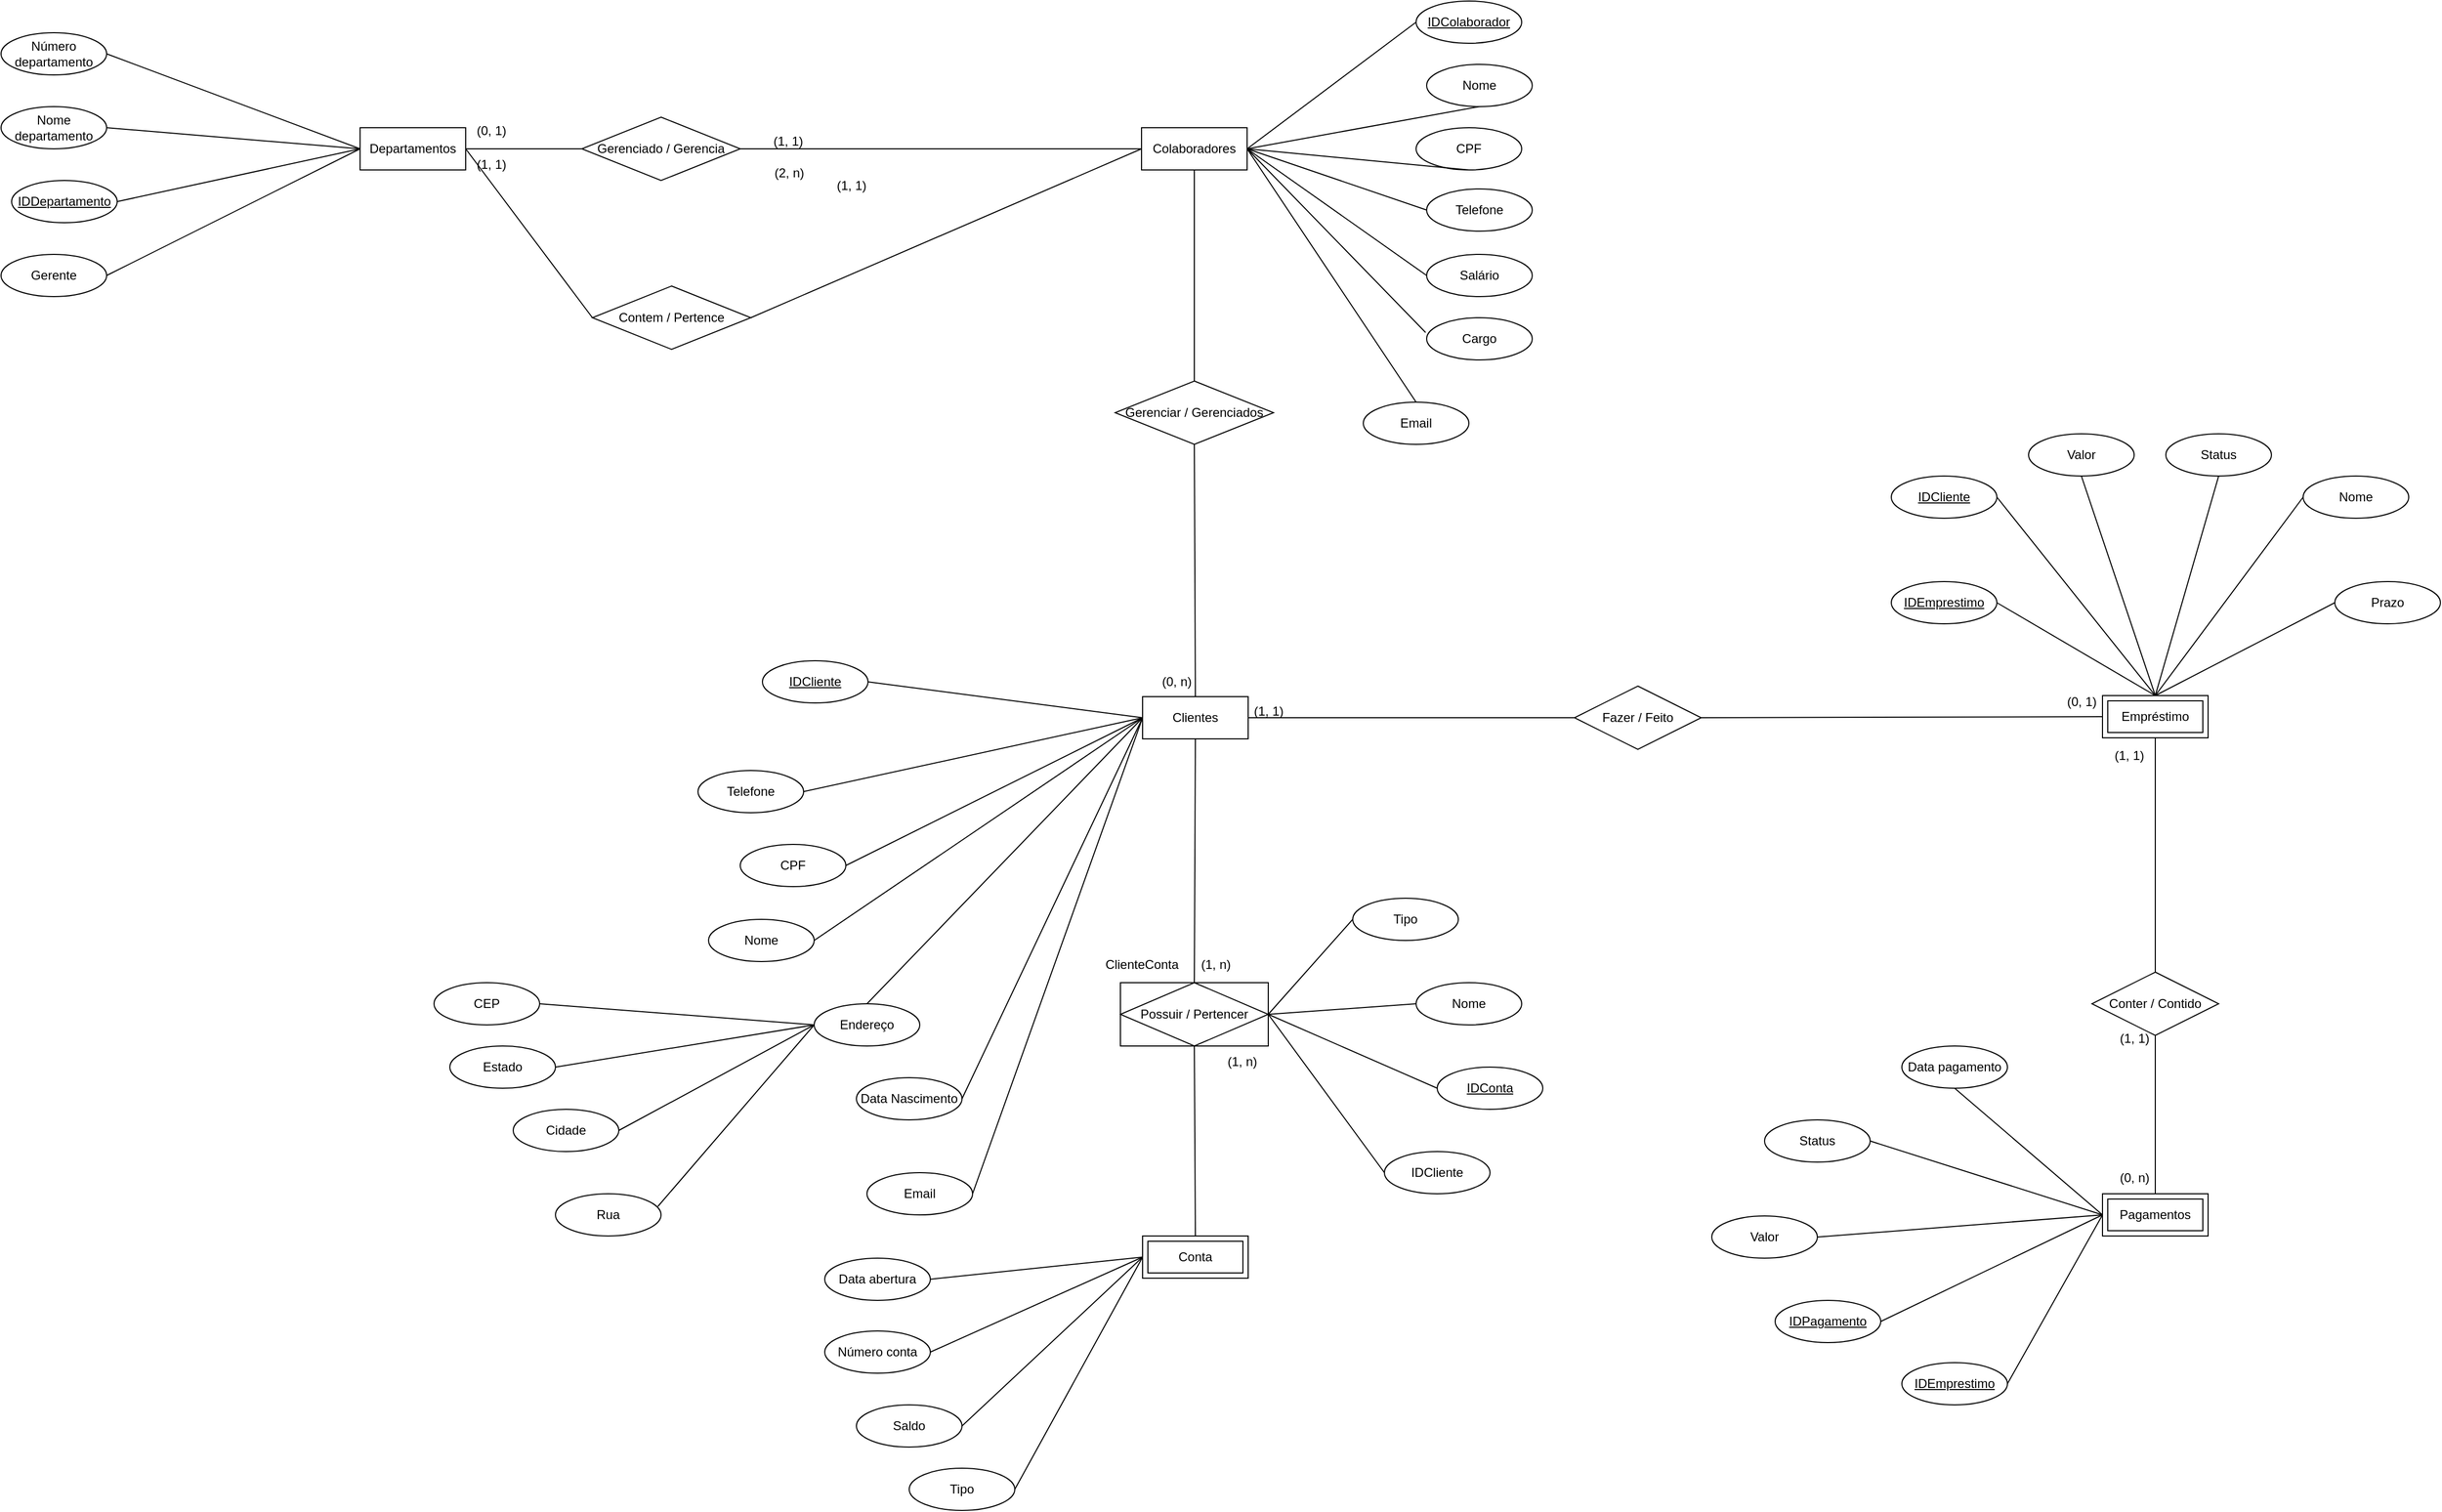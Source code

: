 <mxfile version="27.1.4">
  <diagram name="Página-1" id="Bx-78Z-xnegMuT8bLgUl">
    <mxGraphModel grid="1" page="1" gridSize="10" guides="1" tooltips="1" connect="1" arrows="1" fold="1" pageScale="1" pageWidth="1169" pageHeight="827" math="0" shadow="0">
      <root>
        <mxCell id="0" />
        <mxCell id="1" parent="0" />
        <mxCell id="CUGscK_CF5bCiDeowx8U-2" value="Departamentos" style="whiteSpace=wrap;html=1;align=center;" vertex="1" parent="1">
          <mxGeometry x="490" y="130" width="100" height="40" as="geometry" />
        </mxCell>
        <mxCell id="CUGscK_CF5bCiDeowx8U-3" value="Número departamento" style="ellipse;whiteSpace=wrap;html=1;align=center;" vertex="1" parent="1">
          <mxGeometry x="150" y="40" width="100" height="40" as="geometry" />
        </mxCell>
        <mxCell id="CUGscK_CF5bCiDeowx8U-7" value="" style="endArrow=none;html=1;rounded=0;exitX=1;exitY=0.5;exitDx=0;exitDy=0;entryX=0;entryY=0.5;entryDx=0;entryDy=0;" edge="1" parent="1" source="CUGscK_CF5bCiDeowx8U-3" target="CUGscK_CF5bCiDeowx8U-2">
          <mxGeometry relative="1" as="geometry">
            <mxPoint x="460" y="150" as="sourcePoint" />
            <mxPoint x="620" y="150" as="targetPoint" />
          </mxGeometry>
        </mxCell>
        <mxCell id="CUGscK_CF5bCiDeowx8U-8" value="Nome departamento" style="ellipse;whiteSpace=wrap;html=1;align=center;" vertex="1" parent="1">
          <mxGeometry x="150" y="110" width="100" height="40" as="geometry" />
        </mxCell>
        <mxCell id="CUGscK_CF5bCiDeowx8U-12" value="" style="endArrow=none;html=1;rounded=0;exitX=1;exitY=0.5;exitDx=0;exitDy=0;entryX=0;entryY=0.5;entryDx=0;entryDy=0;" edge="1" parent="1" source="CUGscK_CF5bCiDeowx8U-8" target="CUGscK_CF5bCiDeowx8U-2">
          <mxGeometry relative="1" as="geometry">
            <mxPoint x="460" y="150" as="sourcePoint" />
            <mxPoint x="620" y="150" as="targetPoint" />
          </mxGeometry>
        </mxCell>
        <mxCell id="CUGscK_CF5bCiDeowx8U-14" value="" style="endArrow=none;html=1;rounded=0;exitX=1;exitY=0.5;exitDx=0;exitDy=0;entryX=0;entryY=0.5;entryDx=0;entryDy=0;" edge="1" parent="1" source="CUGscK_CF5bCiDeowx8U-151" target="CUGscK_CF5bCiDeowx8U-2">
          <mxGeometry relative="1" as="geometry">
            <mxPoint x="250" y="200" as="sourcePoint" />
            <mxPoint x="620" y="150" as="targetPoint" />
          </mxGeometry>
        </mxCell>
        <mxCell id="CUGscK_CF5bCiDeowx8U-15" value="Gerente" style="ellipse;whiteSpace=wrap;html=1;align=center;" vertex="1" parent="1">
          <mxGeometry x="150" y="250" width="100" height="40" as="geometry" />
        </mxCell>
        <mxCell id="CUGscK_CF5bCiDeowx8U-16" value="" style="endArrow=none;html=1;rounded=0;exitX=1;exitY=0.5;exitDx=0;exitDy=0;entryX=0;entryY=0.5;entryDx=0;entryDy=0;" edge="1" parent="1" source="CUGscK_CF5bCiDeowx8U-15" target="CUGscK_CF5bCiDeowx8U-2">
          <mxGeometry relative="1" as="geometry">
            <mxPoint x="460" y="150" as="sourcePoint" />
            <mxPoint x="620" y="150" as="targetPoint" />
          </mxGeometry>
        </mxCell>
        <mxCell id="CUGscK_CF5bCiDeowx8U-19" value="" style="endArrow=none;html=1;rounded=0;exitX=1;exitY=0.5;exitDx=0;exitDy=0;entryX=0;entryY=0.5;entryDx=0;entryDy=0;" edge="1" parent="1" source="CUGscK_CF5bCiDeowx8U-2" target="CUGscK_CF5bCiDeowx8U-21">
          <mxGeometry relative="1" as="geometry">
            <mxPoint x="590" y="150" as="sourcePoint" />
            <mxPoint x="750" y="150" as="targetPoint" />
          </mxGeometry>
        </mxCell>
        <mxCell id="CUGscK_CF5bCiDeowx8U-20" value="(0, 1)" style="text;html=1;align=center;verticalAlign=middle;resizable=0;points=[];autosize=1;strokeColor=none;fillColor=none;" vertex="1" parent="1">
          <mxGeometry x="589" y="118" width="50" height="30" as="geometry" />
        </mxCell>
        <mxCell id="CUGscK_CF5bCiDeowx8U-21" value="Gerenciado / Gerencia" style="shape=rhombus;perimeter=rhombusPerimeter;whiteSpace=wrap;html=1;align=center;" vertex="1" parent="1">
          <mxGeometry x="700" y="120" width="150" height="60" as="geometry" />
        </mxCell>
        <mxCell id="CUGscK_CF5bCiDeowx8U-22" value="Colaboradores" style="whiteSpace=wrap;html=1;align=center;" vertex="1" parent="1">
          <mxGeometry x="1230" y="130" width="100" height="40" as="geometry" />
        </mxCell>
        <mxCell id="CUGscK_CF5bCiDeowx8U-23" value="Contem / Pertence" style="shape=rhombus;perimeter=rhombusPerimeter;whiteSpace=wrap;html=1;align=center;" vertex="1" parent="1">
          <mxGeometry x="710" y="280" width="150" height="60" as="geometry" />
        </mxCell>
        <mxCell id="CUGscK_CF5bCiDeowx8U-24" value="" style="endArrow=none;html=1;rounded=0;entryX=0;entryY=0.5;entryDx=0;entryDy=0;exitX=1;exitY=0.5;exitDx=0;exitDy=0;" edge="1" parent="1" source="CUGscK_CF5bCiDeowx8U-2" target="CUGscK_CF5bCiDeowx8U-23">
          <mxGeometry relative="1" as="geometry">
            <mxPoint x="590" y="230" as="sourcePoint" />
            <mxPoint x="620" y="150" as="targetPoint" />
          </mxGeometry>
        </mxCell>
        <mxCell id="CUGscK_CF5bCiDeowx8U-25" value="" style="endArrow=none;html=1;rounded=0;entryX=0;entryY=0.5;entryDx=0;entryDy=0;exitX=1;exitY=0.5;exitDx=0;exitDy=0;" edge="1" parent="1" source="CUGscK_CF5bCiDeowx8U-23" target="CUGscK_CF5bCiDeowx8U-22">
          <mxGeometry relative="1" as="geometry">
            <mxPoint x="460" y="150" as="sourcePoint" />
            <mxPoint x="620" y="150" as="targetPoint" />
          </mxGeometry>
        </mxCell>
        <mxCell id="CUGscK_CF5bCiDeowx8U-27" value="" style="endArrow=none;html=1;rounded=0;exitX=1;exitY=0.5;exitDx=0;exitDy=0;entryX=0;entryY=0.5;entryDx=0;entryDy=0;" edge="1" parent="1" source="CUGscK_CF5bCiDeowx8U-21" target="CUGscK_CF5bCiDeowx8U-22">
          <mxGeometry relative="1" as="geometry">
            <mxPoint x="730" y="60" as="sourcePoint" />
            <mxPoint x="890" y="60" as="targetPoint" />
          </mxGeometry>
        </mxCell>
        <mxCell id="CUGscK_CF5bCiDeowx8U-28" value="(1, 1)" style="text;html=1;align=center;verticalAlign=middle;resizable=0;points=[];autosize=1;strokeColor=none;fillColor=none;" vertex="1" parent="1">
          <mxGeometry x="589" y="150" width="50" height="30" as="geometry" />
        </mxCell>
        <mxCell id="CUGscK_CF5bCiDeowx8U-29" value="(1, 1)" style="text;html=1;align=center;verticalAlign=middle;resizable=0;points=[];autosize=1;strokeColor=none;fillColor=none;" vertex="1" parent="1">
          <mxGeometry x="870" y="128" width="50" height="30" as="geometry" />
        </mxCell>
        <mxCell id="CUGscK_CF5bCiDeowx8U-30" value="(2, n)" style="text;html=1;align=center;verticalAlign=middle;resizable=0;points=[];autosize=1;strokeColor=none;fillColor=none;" vertex="1" parent="1">
          <mxGeometry x="871" y="158" width="50" height="30" as="geometry" />
        </mxCell>
        <mxCell id="CUGscK_CF5bCiDeowx8U-31" value="Email" style="ellipse;whiteSpace=wrap;html=1;align=center;" vertex="1" parent="1">
          <mxGeometry x="1440" y="390" width="100" height="40" as="geometry" />
        </mxCell>
        <mxCell id="CUGscK_CF5bCiDeowx8U-32" value="Cargo" style="ellipse;whiteSpace=wrap;html=1;align=center;" vertex="1" parent="1">
          <mxGeometry x="1500" y="310" width="100" height="40" as="geometry" />
        </mxCell>
        <mxCell id="CUGscK_CF5bCiDeowx8U-33" value="Salário" style="ellipse;whiteSpace=wrap;html=1;align=center;" vertex="1" parent="1">
          <mxGeometry x="1500" y="250" width="100" height="40" as="geometry" />
        </mxCell>
        <mxCell id="CUGscK_CF5bCiDeowx8U-34" value="Telefone" style="ellipse;whiteSpace=wrap;html=1;align=center;" vertex="1" parent="1">
          <mxGeometry x="1500" y="188" width="100" height="40" as="geometry" />
        </mxCell>
        <mxCell id="CUGscK_CF5bCiDeowx8U-35" value="CPF" style="ellipse;whiteSpace=wrap;html=1;align=center;" vertex="1" parent="1">
          <mxGeometry x="1490" y="130" width="100" height="40" as="geometry" />
        </mxCell>
        <mxCell id="CUGscK_CF5bCiDeowx8U-36" value="Nome" style="ellipse;whiteSpace=wrap;html=1;align=center;" vertex="1" parent="1">
          <mxGeometry x="1500" y="70" width="100" height="40" as="geometry" />
        </mxCell>
        <mxCell id="CUGscK_CF5bCiDeowx8U-39" value="" style="endArrow=none;html=1;rounded=0;exitX=0.5;exitY=1;exitDx=0;exitDy=0;entryX=1;entryY=0.5;entryDx=0;entryDy=0;" edge="1" parent="1" source="CUGscK_CF5bCiDeowx8U-36" target="CUGscK_CF5bCiDeowx8U-22">
          <mxGeometry relative="1" as="geometry">
            <mxPoint x="990" y="360" as="sourcePoint" />
            <mxPoint x="1150" y="360" as="targetPoint" />
          </mxGeometry>
        </mxCell>
        <mxCell id="CUGscK_CF5bCiDeowx8U-40" value="" style="endArrow=none;html=1;rounded=0;exitX=0.5;exitY=1;exitDx=0;exitDy=0;entryX=1;entryY=0.5;entryDx=0;entryDy=0;" edge="1" parent="1" source="CUGscK_CF5bCiDeowx8U-35" target="CUGscK_CF5bCiDeowx8U-22">
          <mxGeometry relative="1" as="geometry">
            <mxPoint x="890" y="350" as="sourcePoint" />
            <mxPoint x="1050" y="350" as="targetPoint" />
          </mxGeometry>
        </mxCell>
        <mxCell id="CUGscK_CF5bCiDeowx8U-41" value="" style="endArrow=none;html=1;rounded=0;exitX=0;exitY=0.5;exitDx=0;exitDy=0;entryX=1;entryY=0.5;entryDx=0;entryDy=0;" edge="1" parent="1" source="CUGscK_CF5bCiDeowx8U-34" target="CUGscK_CF5bCiDeowx8U-22">
          <mxGeometry relative="1" as="geometry">
            <mxPoint x="860" y="340" as="sourcePoint" />
            <mxPoint x="1020" y="340" as="targetPoint" />
          </mxGeometry>
        </mxCell>
        <mxCell id="CUGscK_CF5bCiDeowx8U-42" value="" style="endArrow=none;html=1;rounded=0;exitX=0;exitY=0.5;exitDx=0;exitDy=0;entryX=1;entryY=0.5;entryDx=0;entryDy=0;" edge="1" parent="1" source="CUGscK_CF5bCiDeowx8U-33" target="CUGscK_CF5bCiDeowx8U-22">
          <mxGeometry relative="1" as="geometry">
            <mxPoint x="900" y="350" as="sourcePoint" />
            <mxPoint x="1060" y="350" as="targetPoint" />
          </mxGeometry>
        </mxCell>
        <mxCell id="CUGscK_CF5bCiDeowx8U-43" value="" style="endArrow=none;html=1;rounded=0;exitX=-0.01;exitY=0.35;exitDx=0;exitDy=0;exitPerimeter=0;entryX=1;entryY=0.5;entryDx=0;entryDy=0;" edge="1" parent="1" source="CUGscK_CF5bCiDeowx8U-32" target="CUGscK_CF5bCiDeowx8U-22">
          <mxGeometry relative="1" as="geometry">
            <mxPoint x="890" y="350" as="sourcePoint" />
            <mxPoint x="1050" y="350" as="targetPoint" />
          </mxGeometry>
        </mxCell>
        <mxCell id="CUGscK_CF5bCiDeowx8U-44" value="" style="endArrow=none;html=1;rounded=0;exitX=1;exitY=0.5;exitDx=0;exitDy=0;entryX=0.5;entryY=0;entryDx=0;entryDy=0;" edge="1" parent="1" source="CUGscK_CF5bCiDeowx8U-22" target="CUGscK_CF5bCiDeowx8U-31">
          <mxGeometry relative="1" as="geometry">
            <mxPoint x="870" y="350" as="sourcePoint" />
            <mxPoint x="1030" y="350" as="targetPoint" />
          </mxGeometry>
        </mxCell>
        <mxCell id="CUGscK_CF5bCiDeowx8U-47" value="Gerenciar / Gerenciados" style="shape=rhombus;perimeter=rhombusPerimeter;whiteSpace=wrap;html=1;align=center;" vertex="1" parent="1">
          <mxGeometry x="1205" y="370" width="150" height="60" as="geometry" />
        </mxCell>
        <mxCell id="CUGscK_CF5bCiDeowx8U-50" value="Clientes" style="whiteSpace=wrap;html=1;align=center;" vertex="1" parent="1">
          <mxGeometry x="1231" y="669" width="100" height="40" as="geometry" />
        </mxCell>
        <mxCell id="CUGscK_CF5bCiDeowx8U-53" value="" style="endArrow=none;html=1;rounded=0;exitX=0.5;exitY=1;exitDx=0;exitDy=0;entryX=0.5;entryY=0;entryDx=0;entryDy=0;" edge="1" parent="1" source="CUGscK_CF5bCiDeowx8U-47" target="CUGscK_CF5bCiDeowx8U-50">
          <mxGeometry relative="1" as="geometry">
            <mxPoint x="790" y="650" as="sourcePoint" />
            <mxPoint x="950" y="650" as="targetPoint" />
          </mxGeometry>
        </mxCell>
        <mxCell id="CUGscK_CF5bCiDeowx8U-54" value="(1, 1)" style="text;html=1;align=center;verticalAlign=middle;resizable=0;points=[];autosize=1;strokeColor=none;fillColor=none;" vertex="1" parent="1">
          <mxGeometry x="930" y="170" width="50" height="30" as="geometry" />
        </mxCell>
        <mxCell id="CUGscK_CF5bCiDeowx8U-55" value="(0, n)" style="text;html=1;align=center;verticalAlign=middle;resizable=0;points=[];autosize=1;strokeColor=none;fillColor=none;" vertex="1" parent="1">
          <mxGeometry x="1238" y="640" width="50" height="30" as="geometry" />
        </mxCell>
        <mxCell id="CUGscK_CF5bCiDeowx8U-58" value="Email" style="ellipse;whiteSpace=wrap;html=1;align=center;" vertex="1" parent="1">
          <mxGeometry x="970" y="1120" width="100" height="40" as="geometry" />
        </mxCell>
        <mxCell id="CUGscK_CF5bCiDeowx8U-59" value="Data Nascimento" style="ellipse;whiteSpace=wrap;html=1;align=center;" vertex="1" parent="1">
          <mxGeometry x="960" y="1030" width="100" height="40" as="geometry" />
        </mxCell>
        <mxCell id="CUGscK_CF5bCiDeowx8U-60" value="Endereço" style="ellipse;whiteSpace=wrap;html=1;align=center;" vertex="1" parent="1">
          <mxGeometry x="920" y="960" width="100" height="40" as="geometry" />
        </mxCell>
        <mxCell id="CUGscK_CF5bCiDeowx8U-61" value="Telefone" style="ellipse;whiteSpace=wrap;html=1;align=center;" vertex="1" parent="1">
          <mxGeometry x="810" y="739" width="100" height="40" as="geometry" />
        </mxCell>
        <mxCell id="CUGscK_CF5bCiDeowx8U-62" value="CPF" style="ellipse;whiteSpace=wrap;html=1;align=center;" vertex="1" parent="1">
          <mxGeometry x="850" y="809" width="100" height="40" as="geometry" />
        </mxCell>
        <mxCell id="CUGscK_CF5bCiDeowx8U-63" value="Nome" style="ellipse;whiteSpace=wrap;html=1;align=center;" vertex="1" parent="1">
          <mxGeometry x="820" y="880" width="100" height="40" as="geometry" />
        </mxCell>
        <mxCell id="CUGscK_CF5bCiDeowx8U-65" value="" style="endArrow=none;html=1;rounded=0;exitX=1;exitY=0.5;exitDx=0;exitDy=0;entryX=0;entryY=0.5;entryDx=0;entryDy=0;" edge="1" parent="1" source="CUGscK_CF5bCiDeowx8U-61" target="CUGscK_CF5bCiDeowx8U-50">
          <mxGeometry relative="1" as="geometry">
            <mxPoint x="1100" y="749" as="sourcePoint" />
            <mxPoint x="1260" y="749" as="targetPoint" />
          </mxGeometry>
        </mxCell>
        <mxCell id="CUGscK_CF5bCiDeowx8U-66" value="" style="endArrow=none;html=1;rounded=0;entryX=0;entryY=0.5;entryDx=0;entryDy=0;exitX=1;exitY=0.5;exitDx=0;exitDy=0;" edge="1" parent="1" source="CUGscK_CF5bCiDeowx8U-62" target="CUGscK_CF5bCiDeowx8U-50">
          <mxGeometry relative="1" as="geometry">
            <mxPoint x="1100" y="749" as="sourcePoint" />
            <mxPoint x="1260" y="749" as="targetPoint" />
          </mxGeometry>
        </mxCell>
        <mxCell id="CUGscK_CF5bCiDeowx8U-67" value="" style="endArrow=none;html=1;rounded=0;exitX=1;exitY=0.5;exitDx=0;exitDy=0;entryX=0;entryY=0.5;entryDx=0;entryDy=0;" edge="1" parent="1" source="CUGscK_CF5bCiDeowx8U-63" target="CUGscK_CF5bCiDeowx8U-50">
          <mxGeometry relative="1" as="geometry">
            <mxPoint x="1100" y="749" as="sourcePoint" />
            <mxPoint x="1260" y="749" as="targetPoint" />
          </mxGeometry>
        </mxCell>
        <mxCell id="CUGscK_CF5bCiDeowx8U-69" value="" style="endArrow=none;html=1;rounded=0;exitX=0.5;exitY=0;exitDx=0;exitDy=0;entryX=0;entryY=0.5;entryDx=0;entryDy=0;" edge="1" parent="1" source="CUGscK_CF5bCiDeowx8U-60" target="CUGscK_CF5bCiDeowx8U-50">
          <mxGeometry relative="1" as="geometry">
            <mxPoint x="1100" y="749" as="sourcePoint" />
            <mxPoint x="1260" y="749" as="targetPoint" />
          </mxGeometry>
        </mxCell>
        <mxCell id="CUGscK_CF5bCiDeowx8U-71" value="CEP" style="ellipse;whiteSpace=wrap;html=1;align=center;" vertex="1" parent="1">
          <mxGeometry x="560" y="940" width="100" height="40" as="geometry" />
        </mxCell>
        <mxCell id="CUGscK_CF5bCiDeowx8U-73" value="Cidade" style="ellipse;whiteSpace=wrap;html=1;align=center;" vertex="1" parent="1">
          <mxGeometry x="635" y="1060" width="100" height="40" as="geometry" />
        </mxCell>
        <mxCell id="CUGscK_CF5bCiDeowx8U-74" value="Rua" style="ellipse;whiteSpace=wrap;html=1;align=center;" vertex="1" parent="1">
          <mxGeometry x="675" y="1140" width="100" height="40" as="geometry" />
        </mxCell>
        <mxCell id="CUGscK_CF5bCiDeowx8U-75" value="Estado" style="ellipse;whiteSpace=wrap;html=1;align=center;" vertex="1" parent="1">
          <mxGeometry x="575" y="1000" width="100" height="40" as="geometry" />
        </mxCell>
        <mxCell id="CUGscK_CF5bCiDeowx8U-77" value="" style="endArrow=none;html=1;rounded=0;entryX=0;entryY=0.5;entryDx=0;entryDy=0;exitX=1;exitY=0.5;exitDx=0;exitDy=0;" edge="1" parent="1" source="CUGscK_CF5bCiDeowx8U-71" target="CUGscK_CF5bCiDeowx8U-60">
          <mxGeometry relative="1" as="geometry">
            <mxPoint x="790" y="850" as="sourcePoint" />
            <mxPoint x="950" y="850" as="targetPoint" />
          </mxGeometry>
        </mxCell>
        <mxCell id="CUGscK_CF5bCiDeowx8U-78" value="" style="endArrow=none;html=1;rounded=0;entryX=0;entryY=0.5;entryDx=0;entryDy=0;exitX=1;exitY=0.5;exitDx=0;exitDy=0;" edge="1" parent="1" source="CUGscK_CF5bCiDeowx8U-75" target="CUGscK_CF5bCiDeowx8U-60">
          <mxGeometry relative="1" as="geometry">
            <mxPoint x="790" y="850" as="sourcePoint" />
            <mxPoint x="950" y="850" as="targetPoint" />
          </mxGeometry>
        </mxCell>
        <mxCell id="CUGscK_CF5bCiDeowx8U-79" value="" style="endArrow=none;html=1;rounded=0;exitX=1;exitY=0.5;exitDx=0;exitDy=0;entryX=0;entryY=0.5;entryDx=0;entryDy=0;" edge="1" parent="1" source="CUGscK_CF5bCiDeowx8U-73" target="CUGscK_CF5bCiDeowx8U-60">
          <mxGeometry relative="1" as="geometry">
            <mxPoint x="790" y="850" as="sourcePoint" />
            <mxPoint x="950" y="850" as="targetPoint" />
          </mxGeometry>
        </mxCell>
        <mxCell id="CUGscK_CF5bCiDeowx8U-80" value="" style="endArrow=none;html=1;rounded=0;entryX=0;entryY=0.5;entryDx=0;entryDy=0;exitX=0.97;exitY=0.3;exitDx=0;exitDy=0;exitPerimeter=0;" edge="1" parent="1" source="CUGscK_CF5bCiDeowx8U-74" target="CUGscK_CF5bCiDeowx8U-60">
          <mxGeometry relative="1" as="geometry">
            <mxPoint x="790" y="850" as="sourcePoint" />
            <mxPoint x="950" y="850" as="targetPoint" />
          </mxGeometry>
        </mxCell>
        <mxCell id="CUGscK_CF5bCiDeowx8U-82" value="" style="endArrow=none;html=1;rounded=0;entryX=0;entryY=0.5;entryDx=0;entryDy=0;exitX=1;exitY=0.5;exitDx=0;exitDy=0;" edge="1" parent="1" source="CUGscK_CF5bCiDeowx8U-22" target="CUGscK_CF5bCiDeowx8U-152">
          <mxGeometry relative="1" as="geometry">
            <mxPoint x="1120" y="150" as="sourcePoint" />
            <mxPoint x="1440" y="30" as="targetPoint" />
          </mxGeometry>
        </mxCell>
        <mxCell id="CUGscK_CF5bCiDeowx8U-83" value="" style="endArrow=none;html=1;rounded=0;exitX=0.5;exitY=1;exitDx=0;exitDy=0;entryX=0.5;entryY=0;entryDx=0;entryDy=0;" edge="1" parent="1" source="CUGscK_CF5bCiDeowx8U-22" target="CUGscK_CF5bCiDeowx8U-47">
          <mxGeometry relative="1" as="geometry">
            <mxPoint x="1100" y="400" as="sourcePoint" />
            <mxPoint x="1260" y="400" as="targetPoint" />
          </mxGeometry>
        </mxCell>
        <mxCell id="CUGscK_CF5bCiDeowx8U-86" value="" style="endArrow=none;html=1;rounded=0;exitX=1;exitY=0.5;exitDx=0;exitDy=0;entryX=0;entryY=0.5;entryDx=0;entryDy=0;" edge="1" parent="1" source="CUGscK_CF5bCiDeowx8U-59" target="CUGscK_CF5bCiDeowx8U-50">
          <mxGeometry relative="1" as="geometry">
            <mxPoint x="930" y="890" as="sourcePoint" />
            <mxPoint x="1090" y="890" as="targetPoint" />
          </mxGeometry>
        </mxCell>
        <mxCell id="CUGscK_CF5bCiDeowx8U-87" value="" style="endArrow=none;html=1;rounded=0;exitX=1;exitY=0.5;exitDx=0;exitDy=0;entryX=0;entryY=0.5;entryDx=0;entryDy=0;" edge="1" parent="1" source="CUGscK_CF5bCiDeowx8U-58" target="CUGscK_CF5bCiDeowx8U-50">
          <mxGeometry relative="1" as="geometry">
            <mxPoint x="1180" y="890" as="sourcePoint" />
            <mxPoint x="1340" y="890" as="targetPoint" />
          </mxGeometry>
        </mxCell>
        <mxCell id="CUGscK_CF5bCiDeowx8U-88" value="" style="endArrow=none;html=1;rounded=0;exitX=1;exitY=0.5;exitDx=0;exitDy=0;entryX=0;entryY=0.5;entryDx=0;entryDy=0;" edge="1" parent="1" source="CUGscK_CF5bCiDeowx8U-153" target="CUGscK_CF5bCiDeowx8U-50">
          <mxGeometry relative="1" as="geometry">
            <mxPoint x="990" y="630" as="sourcePoint" />
            <mxPoint x="1200" y="730" as="targetPoint" />
          </mxGeometry>
        </mxCell>
        <mxCell id="CUGscK_CF5bCiDeowx8U-89" value="Possuir / Pertencer" style="shape=associativeEntity;whiteSpace=wrap;html=1;align=center;" vertex="1" parent="1">
          <mxGeometry x="1210" y="940" width="140" height="60" as="geometry" />
        </mxCell>
        <mxCell id="CUGscK_CF5bCiDeowx8U-90" value="" style="endArrow=none;html=1;rounded=0;exitX=0.5;exitY=1;exitDx=0;exitDy=0;entryX=0.5;entryY=0;entryDx=0;entryDy=0;" edge="1" parent="1" source="CUGscK_CF5bCiDeowx8U-50" target="CUGscK_CF5bCiDeowx8U-89">
          <mxGeometry relative="1" as="geometry">
            <mxPoint x="1140" y="930" as="sourcePoint" />
            <mxPoint x="1300" y="930" as="targetPoint" />
          </mxGeometry>
        </mxCell>
        <mxCell id="CUGscK_CF5bCiDeowx8U-91" value="ClienteConta" style="text;html=1;align=center;verticalAlign=middle;resizable=0;points=[];autosize=1;strokeColor=none;fillColor=none;" vertex="1" parent="1">
          <mxGeometry x="1185" y="908" width="90" height="30" as="geometry" />
        </mxCell>
        <mxCell id="CUGscK_CF5bCiDeowx8U-92" value="(1, n)" style="text;html=1;align=center;verticalAlign=middle;resizable=0;points=[];autosize=1;strokeColor=none;fillColor=none;" vertex="1" parent="1">
          <mxGeometry x="1275" y="908" width="50" height="30" as="geometry" />
        </mxCell>
        <mxCell id="CUGscK_CF5bCiDeowx8U-93" value="Tipo" style="ellipse;whiteSpace=wrap;html=1;align=center;" vertex="1" parent="1">
          <mxGeometry x="1430" y="860" width="100" height="40" as="geometry" />
        </mxCell>
        <mxCell id="CUGscK_CF5bCiDeowx8U-94" value="Nome" style="ellipse;whiteSpace=wrap;html=1;align=center;" vertex="1" parent="1">
          <mxGeometry x="1490" y="940" width="100" height="40" as="geometry" />
        </mxCell>
        <mxCell id="CUGscK_CF5bCiDeowx8U-96" value="IDCliente" style="ellipse;whiteSpace=wrap;html=1;align=center;" vertex="1" parent="1">
          <mxGeometry x="1460" y="1100" width="100" height="40" as="geometry" />
        </mxCell>
        <mxCell id="CUGscK_CF5bCiDeowx8U-97" value="" style="endArrow=none;html=1;rounded=0;entryX=0;entryY=0.5;entryDx=0;entryDy=0;exitX=1;exitY=0.5;exitDx=0;exitDy=0;" edge="1" parent="1" source="CUGscK_CF5bCiDeowx8U-89" target="CUGscK_CF5bCiDeowx8U-93">
          <mxGeometry relative="1" as="geometry">
            <mxPoint x="1140" y="930" as="sourcePoint" />
            <mxPoint x="1300" y="930" as="targetPoint" />
          </mxGeometry>
        </mxCell>
        <mxCell id="CUGscK_CF5bCiDeowx8U-98" value="" style="endArrow=none;html=1;rounded=0;entryX=0;entryY=0.5;entryDx=0;entryDy=0;exitX=1;exitY=0.5;exitDx=0;exitDy=0;" edge="1" parent="1" source="CUGscK_CF5bCiDeowx8U-89" target="CUGscK_CF5bCiDeowx8U-94">
          <mxGeometry relative="1" as="geometry">
            <mxPoint x="1140" y="930" as="sourcePoint" />
            <mxPoint x="1300" y="930" as="targetPoint" />
          </mxGeometry>
        </mxCell>
        <mxCell id="CUGscK_CF5bCiDeowx8U-99" value="" style="endArrow=none;html=1;rounded=0;entryX=0;entryY=0.5;entryDx=0;entryDy=0;exitX=1;exitY=0.5;exitDx=0;exitDy=0;" edge="1" parent="1" source="CUGscK_CF5bCiDeowx8U-89" target="CUGscK_CF5bCiDeowx8U-154">
          <mxGeometry relative="1" as="geometry">
            <mxPoint x="1140" y="930" as="sourcePoint" />
            <mxPoint x="1490" y="1040" as="targetPoint" />
          </mxGeometry>
        </mxCell>
        <mxCell id="CUGscK_CF5bCiDeowx8U-100" value="" style="endArrow=none;html=1;rounded=0;entryX=0;entryY=0.5;entryDx=0;entryDy=0;exitX=1;exitY=0.5;exitDx=0;exitDy=0;" edge="1" parent="1" source="CUGscK_CF5bCiDeowx8U-89" target="CUGscK_CF5bCiDeowx8U-96">
          <mxGeometry relative="1" as="geometry">
            <mxPoint x="1140" y="930" as="sourcePoint" />
            <mxPoint x="1300" y="930" as="targetPoint" />
          </mxGeometry>
        </mxCell>
        <mxCell id="CUGscK_CF5bCiDeowx8U-101" value="(1, n)" style="text;html=1;align=center;verticalAlign=middle;resizable=0;points=[];autosize=1;strokeColor=none;fillColor=none;" vertex="1" parent="1">
          <mxGeometry x="1300" y="1000" width="50" height="30" as="geometry" />
        </mxCell>
        <mxCell id="CUGscK_CF5bCiDeowx8U-102" value="" style="endArrow=none;html=1;rounded=0;entryX=0.5;entryY=1;entryDx=0;entryDy=0;exitX=0.5;exitY=0;exitDx=0;exitDy=0;" edge="1" parent="1" source="CUGscK_CF5bCiDeowx8U-104" target="CUGscK_CF5bCiDeowx8U-89">
          <mxGeometry relative="1" as="geometry">
            <mxPoint x="1280" y="1120" as="sourcePoint" />
            <mxPoint x="1300" y="930" as="targetPoint" />
          </mxGeometry>
        </mxCell>
        <mxCell id="CUGscK_CF5bCiDeowx8U-104" value="Conta" style="shape=ext;margin=3;double=1;whiteSpace=wrap;html=1;align=center;" vertex="1" parent="1">
          <mxGeometry x="1231" y="1180" width="100" height="40" as="geometry" />
        </mxCell>
        <mxCell id="CUGscK_CF5bCiDeowx8U-105" value="Data abertura" style="ellipse;whiteSpace=wrap;html=1;align=center;" vertex="1" parent="1">
          <mxGeometry x="930" y="1201" width="100" height="40" as="geometry" />
        </mxCell>
        <mxCell id="CUGscK_CF5bCiDeowx8U-106" value="Número conta" style="ellipse;whiteSpace=wrap;html=1;align=center;" vertex="1" parent="1">
          <mxGeometry x="930" y="1270" width="100" height="40" as="geometry" />
        </mxCell>
        <mxCell id="CUGscK_CF5bCiDeowx8U-107" value="Saldo" style="ellipse;whiteSpace=wrap;html=1;align=center;" vertex="1" parent="1">
          <mxGeometry x="960" y="1340" width="100" height="40" as="geometry" />
        </mxCell>
        <mxCell id="CUGscK_CF5bCiDeowx8U-108" value="Tipo" style="ellipse;whiteSpace=wrap;html=1;align=center;" vertex="1" parent="1">
          <mxGeometry x="1010" y="1400" width="100" height="40" as="geometry" />
        </mxCell>
        <mxCell id="CUGscK_CF5bCiDeowx8U-109" value="" style="endArrow=none;html=1;rounded=0;entryX=0;entryY=0.5;entryDx=0;entryDy=0;exitX=1;exitY=0.5;exitDx=0;exitDy=0;" edge="1" parent="1" source="CUGscK_CF5bCiDeowx8U-105" target="CUGscK_CF5bCiDeowx8U-104">
          <mxGeometry relative="1" as="geometry">
            <mxPoint x="1140" y="1330" as="sourcePoint" />
            <mxPoint x="1300" y="1330" as="targetPoint" />
          </mxGeometry>
        </mxCell>
        <mxCell id="CUGscK_CF5bCiDeowx8U-110" value="" style="endArrow=none;html=1;rounded=0;entryX=0;entryY=0.5;entryDx=0;entryDy=0;exitX=1;exitY=0.5;exitDx=0;exitDy=0;exitPerimeter=0;" edge="1" parent="1" source="CUGscK_CF5bCiDeowx8U-106" target="CUGscK_CF5bCiDeowx8U-104">
          <mxGeometry relative="1" as="geometry">
            <mxPoint x="1140" y="1330" as="sourcePoint" />
            <mxPoint x="1300" y="1330" as="targetPoint" />
          </mxGeometry>
        </mxCell>
        <mxCell id="CUGscK_CF5bCiDeowx8U-111" value="" style="endArrow=none;html=1;rounded=0;entryX=0;entryY=0.5;entryDx=0;entryDy=0;exitX=1;exitY=0.5;exitDx=0;exitDy=0;" edge="1" parent="1" source="CUGscK_CF5bCiDeowx8U-107" target="CUGscK_CF5bCiDeowx8U-104">
          <mxGeometry relative="1" as="geometry">
            <mxPoint x="1140" y="1330" as="sourcePoint" />
            <mxPoint x="1300" y="1330" as="targetPoint" />
          </mxGeometry>
        </mxCell>
        <mxCell id="CUGscK_CF5bCiDeowx8U-112" value="" style="endArrow=none;html=1;rounded=0;entryX=0;entryY=0.5;entryDx=0;entryDy=0;exitX=1;exitY=0.5;exitDx=0;exitDy=0;" edge="1" parent="1" source="CUGscK_CF5bCiDeowx8U-108" target="CUGscK_CF5bCiDeowx8U-104">
          <mxGeometry relative="1" as="geometry">
            <mxPoint x="1140" y="1330" as="sourcePoint" />
            <mxPoint x="1300" y="1330" as="targetPoint" />
          </mxGeometry>
        </mxCell>
        <mxCell id="CUGscK_CF5bCiDeowx8U-113" value="Fazer / Feito" style="shape=rhombus;perimeter=rhombusPerimeter;whiteSpace=wrap;html=1;align=center;" vertex="1" parent="1">
          <mxGeometry x="1640" y="659" width="120" height="60" as="geometry" />
        </mxCell>
        <mxCell id="CUGscK_CF5bCiDeowx8U-114" value="" style="endArrow=none;html=1;rounded=0;exitX=1;exitY=0.5;exitDx=0;exitDy=0;entryX=0;entryY=0.5;entryDx=0;entryDy=0;" edge="1" parent="1" source="CUGscK_CF5bCiDeowx8U-50" target="CUGscK_CF5bCiDeowx8U-113">
          <mxGeometry relative="1" as="geometry">
            <mxPoint x="1500" y="730" as="sourcePoint" />
            <mxPoint x="1660" y="730" as="targetPoint" />
          </mxGeometry>
        </mxCell>
        <mxCell id="CUGscK_CF5bCiDeowx8U-115" value="(1, 1)" style="text;html=1;align=center;verticalAlign=middle;resizable=0;points=[];autosize=1;strokeColor=none;fillColor=none;" vertex="1" parent="1">
          <mxGeometry x="1325" y="668" width="50" height="30" as="geometry" />
        </mxCell>
        <mxCell id="CUGscK_CF5bCiDeowx8U-116" value="Empréstimo" style="shape=ext;margin=3;double=1;whiteSpace=wrap;html=1;align=center;" vertex="1" parent="1">
          <mxGeometry x="2140" y="668" width="100" height="40" as="geometry" />
        </mxCell>
        <mxCell id="CUGscK_CF5bCiDeowx8U-117" value="" style="endArrow=none;html=1;rounded=0;exitX=1;exitY=0.5;exitDx=0;exitDy=0;entryX=0;entryY=0.5;entryDx=0;entryDy=0;" edge="1" parent="1" source="CUGscK_CF5bCiDeowx8U-113" target="CUGscK_CF5bCiDeowx8U-116">
          <mxGeometry relative="1" as="geometry">
            <mxPoint x="1880" y="730" as="sourcePoint" />
            <mxPoint x="2040" y="730" as="targetPoint" />
          </mxGeometry>
        </mxCell>
        <mxCell id="CUGscK_CF5bCiDeowx8U-119" value="IDCliente" style="ellipse;whiteSpace=wrap;html=1;align=center;fontStyle=4;" vertex="1" parent="1">
          <mxGeometry x="1940" y="460" width="100" height="40" as="geometry" />
        </mxCell>
        <mxCell id="CUGscK_CF5bCiDeowx8U-120" value="Valor" style="ellipse;whiteSpace=wrap;html=1;align=center;" vertex="1" parent="1">
          <mxGeometry x="2070" y="420" width="100" height="40" as="geometry" />
        </mxCell>
        <mxCell id="CUGscK_CF5bCiDeowx8U-121" value="Status" style="ellipse;whiteSpace=wrap;html=1;align=center;" vertex="1" parent="1">
          <mxGeometry x="2200" y="420" width="100" height="40" as="geometry" />
        </mxCell>
        <mxCell id="CUGscK_CF5bCiDeowx8U-122" value="Nome" style="ellipse;whiteSpace=wrap;html=1;align=center;" vertex="1" parent="1">
          <mxGeometry x="2330" y="460" width="100" height="40" as="geometry" />
        </mxCell>
        <mxCell id="CUGscK_CF5bCiDeowx8U-123" value="Prazo" style="ellipse;whiteSpace=wrap;html=1;align=center;" vertex="1" parent="1">
          <mxGeometry x="2360" y="560" width="100" height="40" as="geometry" />
        </mxCell>
        <mxCell id="CUGscK_CF5bCiDeowx8U-124" value="IDEmprestimo" style="ellipse;whiteSpace=wrap;html=1;align=center;fontStyle=4;" vertex="1" parent="1">
          <mxGeometry x="1940" y="560" width="100" height="40" as="geometry" />
        </mxCell>
        <mxCell id="CUGscK_CF5bCiDeowx8U-125" value="" style="endArrow=none;html=1;rounded=0;exitX=1;exitY=0.5;exitDx=0;exitDy=0;entryX=0.5;entryY=0;entryDx=0;entryDy=0;" edge="1" parent="1" source="CUGscK_CF5bCiDeowx8U-124" target="CUGscK_CF5bCiDeowx8U-116">
          <mxGeometry relative="1" as="geometry">
            <mxPoint x="1980" y="660" as="sourcePoint" />
            <mxPoint x="2140" y="660" as="targetPoint" />
          </mxGeometry>
        </mxCell>
        <mxCell id="CUGscK_CF5bCiDeowx8U-126" value="" style="endArrow=none;html=1;rounded=0;exitX=1;exitY=0.5;exitDx=0;exitDy=0;entryX=0.5;entryY=0;entryDx=0;entryDy=0;" edge="1" parent="1" source="CUGscK_CF5bCiDeowx8U-119" target="CUGscK_CF5bCiDeowx8U-116">
          <mxGeometry relative="1" as="geometry">
            <mxPoint x="1980" y="660" as="sourcePoint" />
            <mxPoint x="2140" y="660" as="targetPoint" />
          </mxGeometry>
        </mxCell>
        <mxCell id="CUGscK_CF5bCiDeowx8U-127" value="" style="endArrow=none;html=1;rounded=0;exitX=0.5;exitY=1;exitDx=0;exitDy=0;entryX=0.5;entryY=0;entryDx=0;entryDy=0;" edge="1" parent="1" source="CUGscK_CF5bCiDeowx8U-120" target="CUGscK_CF5bCiDeowx8U-116">
          <mxGeometry relative="1" as="geometry">
            <mxPoint x="1980" y="660" as="sourcePoint" />
            <mxPoint x="2140" y="660" as="targetPoint" />
          </mxGeometry>
        </mxCell>
        <mxCell id="CUGscK_CF5bCiDeowx8U-128" value="" style="endArrow=none;html=1;rounded=0;exitX=0.5;exitY=1;exitDx=0;exitDy=0;entryX=0.5;entryY=0;entryDx=0;entryDy=0;" edge="1" parent="1" source="CUGscK_CF5bCiDeowx8U-121" target="CUGscK_CF5bCiDeowx8U-116">
          <mxGeometry relative="1" as="geometry">
            <mxPoint x="1980" y="660" as="sourcePoint" />
            <mxPoint x="2140" y="660" as="targetPoint" />
          </mxGeometry>
        </mxCell>
        <mxCell id="CUGscK_CF5bCiDeowx8U-129" value="" style="endArrow=none;html=1;rounded=0;exitX=0;exitY=0.5;exitDx=0;exitDy=0;entryX=0.5;entryY=0;entryDx=0;entryDy=0;" edge="1" parent="1" source="CUGscK_CF5bCiDeowx8U-122" target="CUGscK_CF5bCiDeowx8U-116">
          <mxGeometry relative="1" as="geometry">
            <mxPoint x="1980" y="660" as="sourcePoint" />
            <mxPoint x="2140" y="660" as="targetPoint" />
          </mxGeometry>
        </mxCell>
        <mxCell id="CUGscK_CF5bCiDeowx8U-130" value="" style="endArrow=none;html=1;rounded=0;entryX=0;entryY=0.5;entryDx=0;entryDy=0;exitX=0.5;exitY=0;exitDx=0;exitDy=0;" edge="1" parent="1" source="CUGscK_CF5bCiDeowx8U-116" target="CUGscK_CF5bCiDeowx8U-123">
          <mxGeometry relative="1" as="geometry">
            <mxPoint x="1980" y="660" as="sourcePoint" />
            <mxPoint x="2140" y="660" as="targetPoint" />
          </mxGeometry>
        </mxCell>
        <mxCell id="CUGscK_CF5bCiDeowx8U-131" value="(0, 1)" style="text;html=1;align=center;verticalAlign=middle;resizable=0;points=[];autosize=1;strokeColor=none;fillColor=none;" vertex="1" parent="1">
          <mxGeometry x="2095" y="659" width="50" height="30" as="geometry" />
        </mxCell>
        <mxCell id="CUGscK_CF5bCiDeowx8U-132" value="Conter / Contido" style="shape=rhombus;perimeter=rhombusPerimeter;whiteSpace=wrap;html=1;align=center;" vertex="1" parent="1">
          <mxGeometry x="2130" y="930" width="120" height="60" as="geometry" />
        </mxCell>
        <mxCell id="CUGscK_CF5bCiDeowx8U-133" value="" style="endArrow=none;html=1;rounded=0;exitX=0.5;exitY=1;exitDx=0;exitDy=0;entryX=0.5;entryY=0;entryDx=0;entryDy=0;" edge="1" parent="1" source="CUGscK_CF5bCiDeowx8U-116" target="CUGscK_CF5bCiDeowx8U-132">
          <mxGeometry relative="1" as="geometry">
            <mxPoint x="1980" y="860" as="sourcePoint" />
            <mxPoint x="2140" y="860" as="targetPoint" />
          </mxGeometry>
        </mxCell>
        <mxCell id="CUGscK_CF5bCiDeowx8U-134" value="(1, 1)" style="text;html=1;align=center;verticalAlign=middle;resizable=0;points=[];autosize=1;strokeColor=none;fillColor=none;" vertex="1" parent="1">
          <mxGeometry x="2140" y="710" width="50" height="30" as="geometry" />
        </mxCell>
        <mxCell id="CUGscK_CF5bCiDeowx8U-135" value="Status" style="ellipse;whiteSpace=wrap;html=1;align=center;" vertex="1" parent="1">
          <mxGeometry x="1820" y="1070" width="100" height="40" as="geometry" />
        </mxCell>
        <mxCell id="CUGscK_CF5bCiDeowx8U-136" value="Valor" style="ellipse;whiteSpace=wrap;html=1;align=center;" vertex="1" parent="1">
          <mxGeometry x="1770" y="1161" width="100" height="40" as="geometry" />
        </mxCell>
        <mxCell id="CUGscK_CF5bCiDeowx8U-137" value="IDPagamento" style="ellipse;whiteSpace=wrap;html=1;align=center;fontStyle=4;" vertex="1" parent="1">
          <mxGeometry x="1830" y="1241" width="100" height="40" as="geometry" />
        </mxCell>
        <mxCell id="CUGscK_CF5bCiDeowx8U-138" value="IDEmprestimo" style="ellipse;whiteSpace=wrap;html=1;align=center;fontStyle=4;" vertex="1" parent="1">
          <mxGeometry x="1950" y="1300" width="100" height="40" as="geometry" />
        </mxCell>
        <mxCell id="CUGscK_CF5bCiDeowx8U-139" value="Data pagamento" style="ellipse;whiteSpace=wrap;html=1;align=center;" vertex="1" parent="1">
          <mxGeometry x="1950" y="1000" width="100" height="40" as="geometry" />
        </mxCell>
        <mxCell id="CUGscK_CF5bCiDeowx8U-141" value="Pagamentos" style="shape=ext;margin=3;double=1;whiteSpace=wrap;html=1;align=center;" vertex="1" parent="1">
          <mxGeometry x="2140" y="1140" width="100" height="40" as="geometry" />
        </mxCell>
        <mxCell id="CUGscK_CF5bCiDeowx8U-143" value="" style="endArrow=none;html=1;rounded=0;entryX=0;entryY=0.5;entryDx=0;entryDy=0;exitX=0.5;exitY=1;exitDx=0;exitDy=0;" edge="1" parent="1" source="CUGscK_CF5bCiDeowx8U-139" target="CUGscK_CF5bCiDeowx8U-141">
          <mxGeometry relative="1" as="geometry">
            <mxPoint x="1990" y="1100" as="sourcePoint" />
            <mxPoint x="2150" y="1100" as="targetPoint" />
          </mxGeometry>
        </mxCell>
        <mxCell id="CUGscK_CF5bCiDeowx8U-144" value="" style="endArrow=none;html=1;rounded=0;entryX=0;entryY=0.5;entryDx=0;entryDy=0;exitX=1;exitY=0.5;exitDx=0;exitDy=0;" edge="1" parent="1" source="CUGscK_CF5bCiDeowx8U-135" target="CUGscK_CF5bCiDeowx8U-141">
          <mxGeometry relative="1" as="geometry">
            <mxPoint x="1990" y="1100" as="sourcePoint" />
            <mxPoint x="2150" y="1100" as="targetPoint" />
          </mxGeometry>
        </mxCell>
        <mxCell id="CUGscK_CF5bCiDeowx8U-145" value="" style="endArrow=none;html=1;rounded=0;entryX=0;entryY=0.5;entryDx=0;entryDy=0;exitX=1;exitY=0.5;exitDx=0;exitDy=0;" edge="1" parent="1" source="CUGscK_CF5bCiDeowx8U-136" target="CUGscK_CF5bCiDeowx8U-141">
          <mxGeometry relative="1" as="geometry">
            <mxPoint x="1990" y="1100" as="sourcePoint" />
            <mxPoint x="2150" y="1100" as="targetPoint" />
          </mxGeometry>
        </mxCell>
        <mxCell id="CUGscK_CF5bCiDeowx8U-146" value="" style="endArrow=none;html=1;rounded=0;entryX=0;entryY=0.5;entryDx=0;entryDy=0;exitX=1;exitY=0.5;exitDx=0;exitDy=0;" edge="1" parent="1" source="CUGscK_CF5bCiDeowx8U-137" target="CUGscK_CF5bCiDeowx8U-141">
          <mxGeometry relative="1" as="geometry">
            <mxPoint x="1990" y="1100" as="sourcePoint" />
            <mxPoint x="2150" y="1100" as="targetPoint" />
          </mxGeometry>
        </mxCell>
        <mxCell id="CUGscK_CF5bCiDeowx8U-147" value="" style="endArrow=none;html=1;rounded=0;entryX=0;entryY=0.5;entryDx=0;entryDy=0;exitX=1;exitY=0.5;exitDx=0;exitDy=0;" edge="1" parent="1" source="CUGscK_CF5bCiDeowx8U-138" target="CUGscK_CF5bCiDeowx8U-141">
          <mxGeometry relative="1" as="geometry">
            <mxPoint x="1990" y="1100" as="sourcePoint" />
            <mxPoint x="2150" y="1100" as="targetPoint" />
          </mxGeometry>
        </mxCell>
        <mxCell id="CUGscK_CF5bCiDeowx8U-148" value="" style="endArrow=none;html=1;rounded=0;entryX=0.5;entryY=1;entryDx=0;entryDy=0;" edge="1" parent="1" source="CUGscK_CF5bCiDeowx8U-141" target="CUGscK_CF5bCiDeowx8U-132">
          <mxGeometry relative="1" as="geometry">
            <mxPoint x="1990" y="1100" as="sourcePoint" />
            <mxPoint x="2150" y="1100" as="targetPoint" />
          </mxGeometry>
        </mxCell>
        <mxCell id="CUGscK_CF5bCiDeowx8U-149" value="(1, 1)" style="text;html=1;align=center;verticalAlign=middle;resizable=0;points=[];autosize=1;strokeColor=none;fillColor=none;" vertex="1" parent="1">
          <mxGeometry x="2145" y="978" width="50" height="30" as="geometry" />
        </mxCell>
        <mxCell id="CUGscK_CF5bCiDeowx8U-150" value="(0, n)" style="text;html=1;align=center;verticalAlign=middle;resizable=0;points=[];autosize=1;strokeColor=none;fillColor=none;" vertex="1" parent="1">
          <mxGeometry x="2145" y="1110" width="50" height="30" as="geometry" />
        </mxCell>
        <mxCell id="CUGscK_CF5bCiDeowx8U-151" value="IDDepartamento" style="ellipse;whiteSpace=wrap;html=1;align=center;fontStyle=4;" vertex="1" parent="1">
          <mxGeometry x="160" y="180" width="100" height="40" as="geometry" />
        </mxCell>
        <mxCell id="CUGscK_CF5bCiDeowx8U-152" value="IDColaborador" style="ellipse;whiteSpace=wrap;html=1;align=center;fontStyle=4;" vertex="1" parent="1">
          <mxGeometry x="1490" y="10" width="100" height="40" as="geometry" />
        </mxCell>
        <mxCell id="CUGscK_CF5bCiDeowx8U-153" value="IDCliente" style="ellipse;whiteSpace=wrap;html=1;align=center;fontStyle=4;" vertex="1" parent="1">
          <mxGeometry x="871" y="635" width="100" height="40" as="geometry" />
        </mxCell>
        <mxCell id="CUGscK_CF5bCiDeowx8U-154" value="IDConta" style="ellipse;whiteSpace=wrap;html=1;align=center;fontStyle=4;" vertex="1" parent="1">
          <mxGeometry x="1510" y="1020" width="100" height="40" as="geometry" />
        </mxCell>
      </root>
    </mxGraphModel>
  </diagram>
</mxfile>

